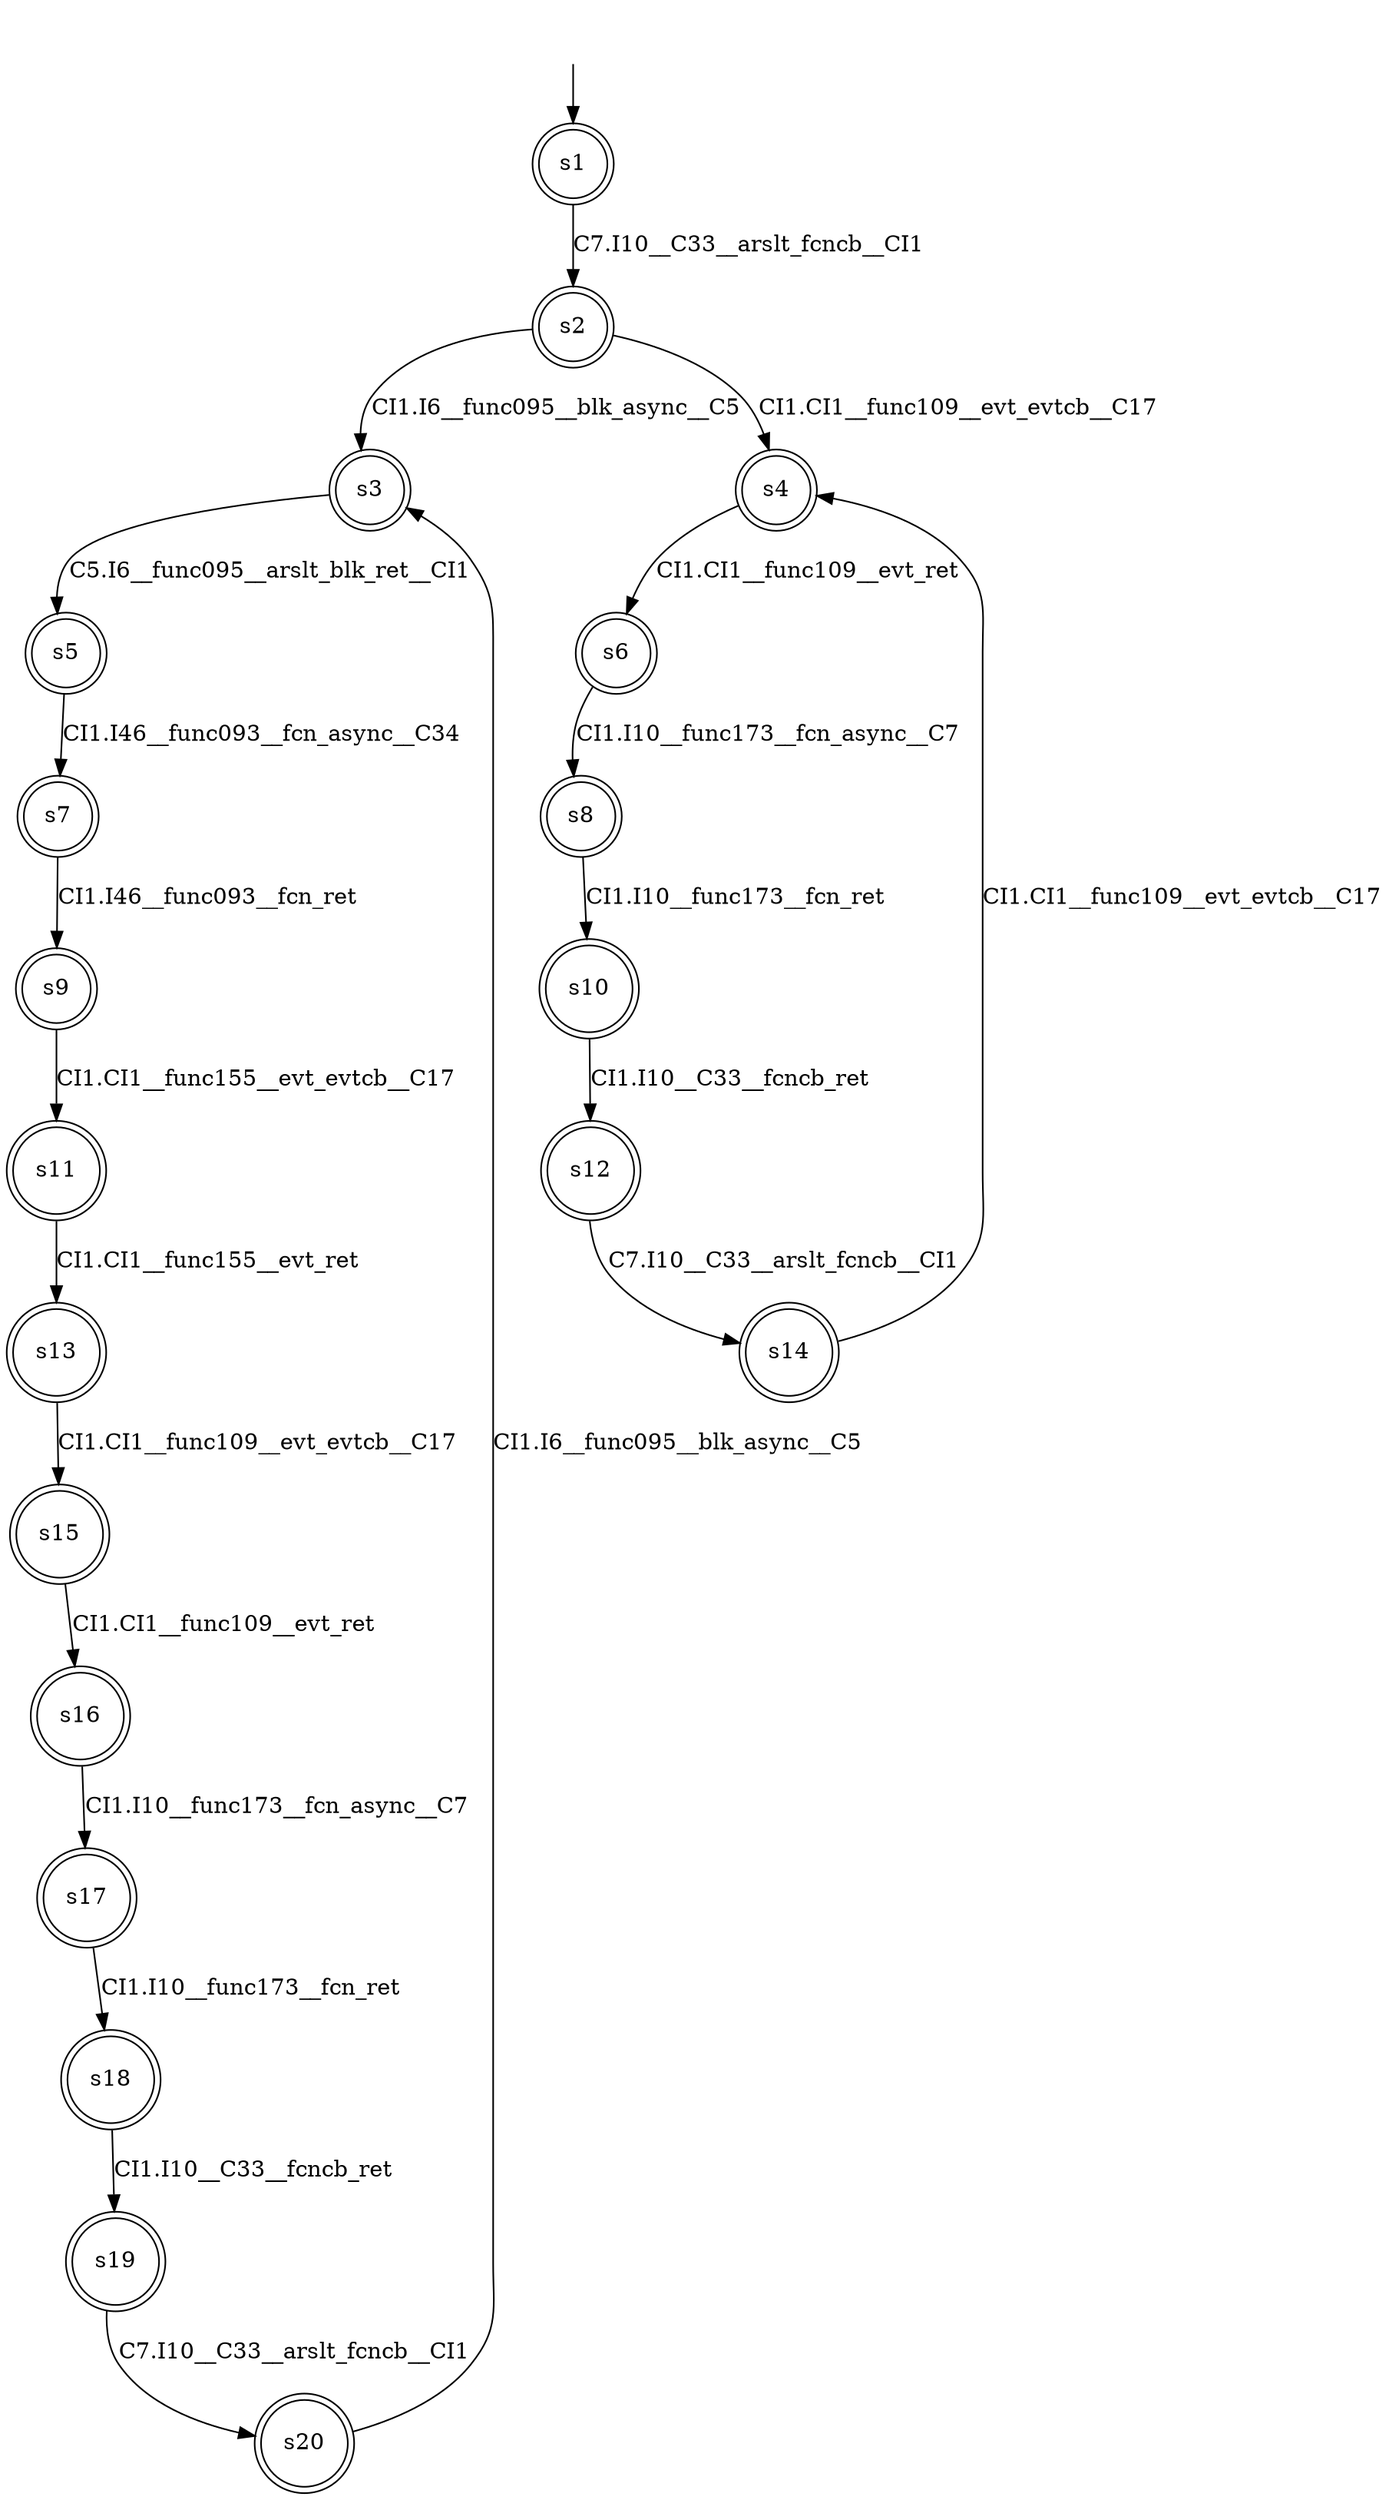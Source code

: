 digraph automaton {
	1 [label=<s1> shape="doublecircle"];
	2 [label=<s2> shape="doublecircle"];
	3 [label=<s3> shape="doublecircle"];
	4 [label=<s4> shape="doublecircle"];
	5 [label=<s5> shape="doublecircle"];
	6 [label=<s6> shape="doublecircle"];
	7 [label=<s7> shape="doublecircle"];
	8 [label=<s8> shape="doublecircle"];
	9 [label=<s9> shape="doublecircle"];
	10 [label=<s10> shape="doublecircle"];
	11 [label=<s11> shape="doublecircle"];
	12 [label=<s12> shape="doublecircle"];
	13 [label=<s13> shape="doublecircle"];
	14 [label=<s14> shape="doublecircle"];
	15 [label=<s15> shape="doublecircle"];
	16 [label=<s16> shape="doublecircle"];
	17 [label=<s17> shape="doublecircle"];
	18 [label=<s18> shape="doublecircle"];
	19 [label=<s19> shape="doublecircle"];
	20 [label=<s20> shape="doublecircle"];
	__init1 [label=<> shape="none"];
	__init1 -> 1;
	1 -> 2 [label=<C7.I10__C33__arslt_fcncb__CI1> id="1-0-2"];
	2 -> 3 [label=<CI1.I6__func095__blk_async__C5> id="2-0-3"];
	2 -> 4 [label=<CI1.CI1__func109__evt_evtcb__C17> id="2-1-4"];
	3 -> 5 [label=<C5.I6__func095__arslt_blk_ret__CI1> id="3-0-5"];
	4 -> 6 [label=<CI1.CI1__func109__evt_ret> id="4-0-6"];
	5 -> 7 [label=<CI1.I46__func093__fcn_async__C34> id="5-0-7"];
	6 -> 8 [label=<CI1.I10__func173__fcn_async__C7> id="6-0-8"];
	7 -> 9 [label=<CI1.I46__func093__fcn_ret> id="7-0-9"];
	8 -> 10 [label=<CI1.I10__func173__fcn_ret> id="8-0-10"];
	9 -> 11 [label=<CI1.CI1__func155__evt_evtcb__C17> id="9-0-11"];
	10 -> 12 [label=<CI1.I10__C33__fcncb_ret> id="10-0-12"];
	11 -> 13 [label=<CI1.CI1__func155__evt_ret> id="11-0-13"];
	12 -> 14 [label=<C7.I10__C33__arslt_fcncb__CI1> id="12-0-14"];
	13 -> 15 [label=<CI1.CI1__func109__evt_evtcb__C17> id="13-0-15"];
	14 -> 4 [label=<CI1.CI1__func109__evt_evtcb__C17> id="14-0-4"];
	15 -> 16 [label=<CI1.CI1__func109__evt_ret> id="15-0-16"];
	16 -> 17 [label=<CI1.I10__func173__fcn_async__C7> id="16-0-17"];
	17 -> 18 [label=<CI1.I10__func173__fcn_ret> id="17-0-18"];
	18 -> 19 [label=<CI1.I10__C33__fcncb_ret> id="18-0-19"];
	19 -> 20 [label=<C7.I10__C33__arslt_fcncb__CI1> id="19-0-20"];
	20 -> 3 [label=<CI1.I6__func095__blk_async__C5> id="20-0-3"];
}
